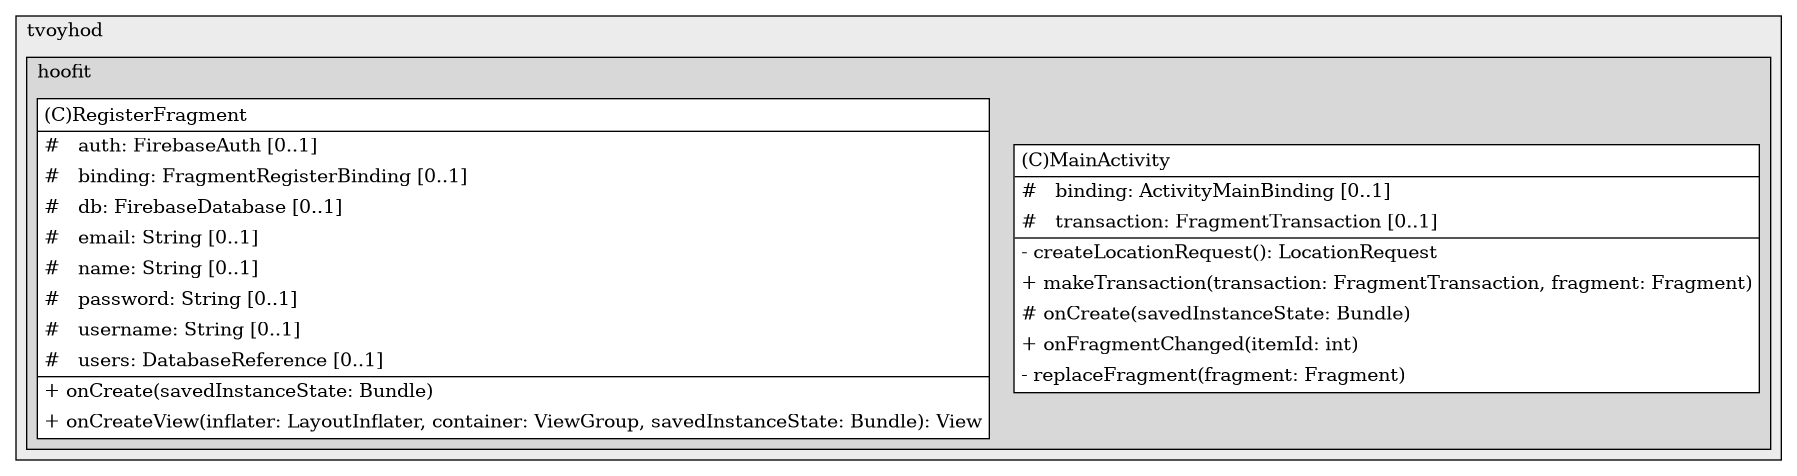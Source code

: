 @startuml

/' diagram meta data start
config=StructureConfiguration;
{
  "projectClassification": {
    "searchMode": "OpenProject", // OpenProject, AllProjects
    "includedProjects": "",
    "pathEndKeywords": "*.impl",
    "isClientPath": "",
    "isClientName": "",
    "isTestPath": "",
    "isTestName": "",
    "isMappingPath": "",
    "isMappingName": "",
    "isDataAccessPath": "",
    "isDataAccessName": "",
    "isDataStructurePath": "",
    "isDataStructureName": "",
    "isInterfaceStructuresPath": "",
    "isInterfaceStructuresName": "",
    "isEntryPointPath": "",
    "isEntryPointName": "",
    "treatFinalFieldsAsMandatory": false
  },
  "graphRestriction": {
    "classPackageExcludeFilter": "",
    "classPackageIncludeFilter": "",
    "classNameExcludeFilter": "",
    "classNameIncludeFilter": "",
    "methodNameExcludeFilter": "",
    "methodNameIncludeFilter": "",
    "removeByInheritance": "", // inheritance/annotation based filtering is done in a second step
    "removeByAnnotation": "",
    "removeByClassPackage": "", // cleanup the graph after inheritance/annotation based filtering is done
    "removeByClassName": "",
    "cutMappings": false,
    "cutEnum": true,
    "cutTests": true,
    "cutClient": true,
    "cutDataAccess": false,
    "cutInterfaceStructures": false,
    "cutDataStructures": false,
    "cutGetterAndSetter": true,
    "cutConstructors": true
  },
  "graphTraversal": {
    "forwardDepth": 6,
    "backwardDepth": 6,
    "classPackageExcludeFilter": "",
    "classPackageIncludeFilter": "",
    "classNameExcludeFilter": "",
    "classNameIncludeFilter": "",
    "methodNameExcludeFilter": "",
    "methodNameIncludeFilter": "",
    "hideMappings": false,
    "hideDataStructures": false,
    "hidePrivateMethods": true,
    "hideInterfaceCalls": true, // indirection: implementation -> interface (is hidden) -> implementation
    "onlyShowApplicationEntryPoints": false, // root node is included
    "useMethodCallsForStructureDiagram": "ForwardOnly" // ForwardOnly, BothDirections, No
  },
  "details": {
    "aggregation": "GroupByClass", // ByClass, GroupByClass, None
    "showClassGenericTypes": true,
    "showMethods": true,
    "showMethodParameterNames": true,
    "showMethodParameterTypes": true,
    "showMethodReturnType": true,
    "showPackageLevels": 2,
    "showDetailedClassStructure": true
  },
  "rootClass": "com.tvoyhod.hoofit.ui.auth.RegisterFragment",
  "extensionCallbackMethod": "" // qualified.class.name#methodName - signature: public static String method(String)
}
diagram meta data end '/



digraph g {
    rankdir="TB"
    splines=polyline
    

'nodes 
subgraph cluster_939296559 { 
   	label=tvoyhod
	labeljust=l
	fillcolor="#ececec"
	style=filled
   
   subgraph cluster_1403126406 { 
   	label=hoofit
	labeljust=l
	fillcolor="#d8d8d8"
	style=filled
   
   MainActivity2109978989[
	label=<<TABLE BORDER="1" CELLBORDER="0" CELLPADDING="4" CELLSPACING="0">
<TR><TD ALIGN="LEFT" >(C)MainActivity</TD></TR>
<HR/>
<TR><TD ALIGN="LEFT" >#   binding: ActivityMainBinding [0..1]</TD></TR>
<TR><TD ALIGN="LEFT" >#   transaction: FragmentTransaction [0..1]</TD></TR>
<HR/>
<TR><TD ALIGN="LEFT" >- createLocationRequest(): LocationRequest</TD></TR>
<TR><TD ALIGN="LEFT" >+ makeTransaction(transaction: FragmentTransaction, fragment: Fragment)</TD></TR>
<TR><TD ALIGN="LEFT" ># onCreate(savedInstanceState: Bundle)</TD></TR>
<TR><TD ALIGN="LEFT" >+ onFragmentChanged(itemId: int)</TD></TR>
<TR><TD ALIGN="LEFT" >- replaceFragment(fragment: Fragment)</TD></TR>
</TABLE>>
	style=filled
	margin=0
	shape=plaintext
	fillcolor="#FFFFFF"
];

RegisterFragment311158681[
	label=<<TABLE BORDER="1" CELLBORDER="0" CELLPADDING="4" CELLSPACING="0">
<TR><TD ALIGN="LEFT" >(C)RegisterFragment</TD></TR>
<HR/>
<TR><TD ALIGN="LEFT" >#   auth: FirebaseAuth [0..1]</TD></TR>
<TR><TD ALIGN="LEFT" >#   binding: FragmentRegisterBinding [0..1]</TD></TR>
<TR><TD ALIGN="LEFT" >#   db: FirebaseDatabase [0..1]</TD></TR>
<TR><TD ALIGN="LEFT" >#   email: String [0..1]</TD></TR>
<TR><TD ALIGN="LEFT" >#   name: String [0..1]</TD></TR>
<TR><TD ALIGN="LEFT" >#   password: String [0..1]</TD></TR>
<TR><TD ALIGN="LEFT" >#   username: String [0..1]</TD></TR>
<TR><TD ALIGN="LEFT" >#   users: DatabaseReference [0..1]</TD></TR>
<HR/>
<TR><TD ALIGN="LEFT" >+ onCreate(savedInstanceState: Bundle)</TD></TR>
<TR><TD ALIGN="LEFT" >+ onCreateView(inflater: LayoutInflater, container: ViewGroup, savedInstanceState: Bundle): View</TD></TR>
</TABLE>>
	style=filled
	margin=0
	shape=plaintext
	fillcolor="#FFFFFF"
];
} 
} 

'edges    

    
}
@enduml